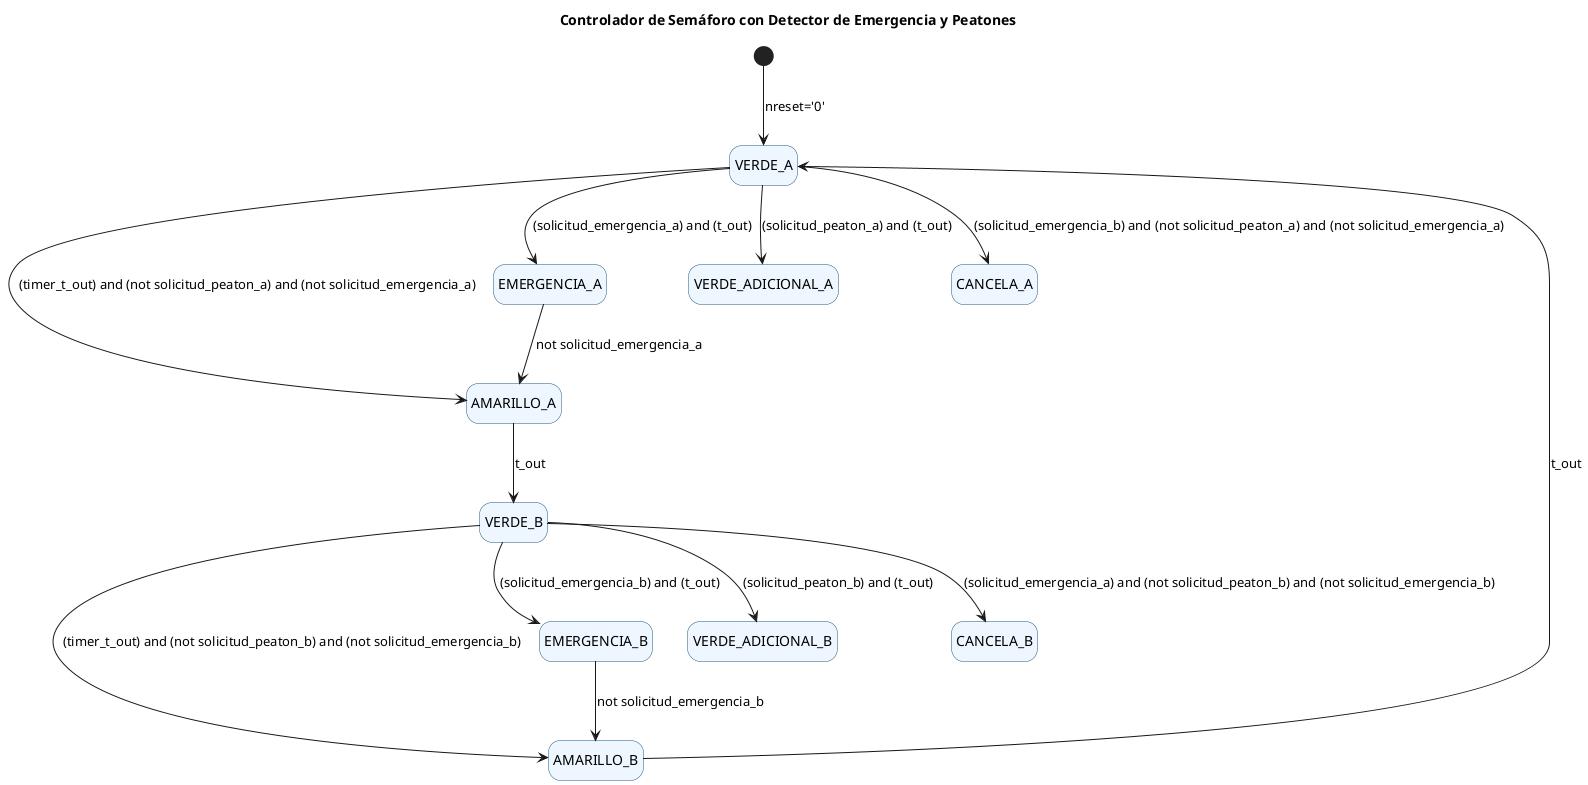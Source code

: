 @startuml
title Controlador de Semáforo con Detector de Emergencia y Peatones

hide empty description
skinparam state {
  BackgroundColor #eef7ff
  BorderColor #22577A
  StartColor #38A3A5
}

[*] --> VERDE_A : nreset='0'

state VERDE_A
state AMARILLO_A
state VERDE_B
state AMARILLO_B
state EMERGENCIA_A
state EMERGENCIA_B
state VERDE_ADICIONAL_A
state VERDE_ADICIONAL_B
state CANCELA_A 
state CANCELA_B

' -------- Región A --------
VERDE_A --> EMERGENCIA_A : (solicitud_emergencia_a) and (t_out)
VERDE_A --> AMARILLO_A     : (timer_t_out) and (not solicitud_peaton_a) and (not solicitud_emergencia_a)
VERDE_A --> CANCELA_A      : (solicitud_emergencia_b) and (not solicitud_peaton_a) and (not solicitud_emergencia_a)
VERDE_A --> VERDE_ADICIONAL_A: (solicitud_peaton_a) and (t_out)

AMARILLO_A --> VERDE_B     : t_out

EMERGENCIA_A --> AMARILLO_A : not solicitud_emergencia_a

' -------- Región B --------
VERDE_B --> EMERGENCIA_B : (solicitud_emergencia_b) and (t_out)
VERDE_B --> AMARILLO_B     : (timer_t_out) and (not solicitud_peaton_b) and (not solicitud_emergencia_b)
VERDE_B --> CANCELA_B      : (solicitud_emergencia_a) and (not solicitud_peaton_b) and (not solicitud_emergencia_b)
VERDE_B --> VERDE_ADICIONAL_B: (solicitud_peaton_b) and (t_out)

AMARILLO_B --> VERDE_A     : t_out

EMERGENCIA_B --> AMARILLO_B : not solicitud_emergencia_b

@enduml
